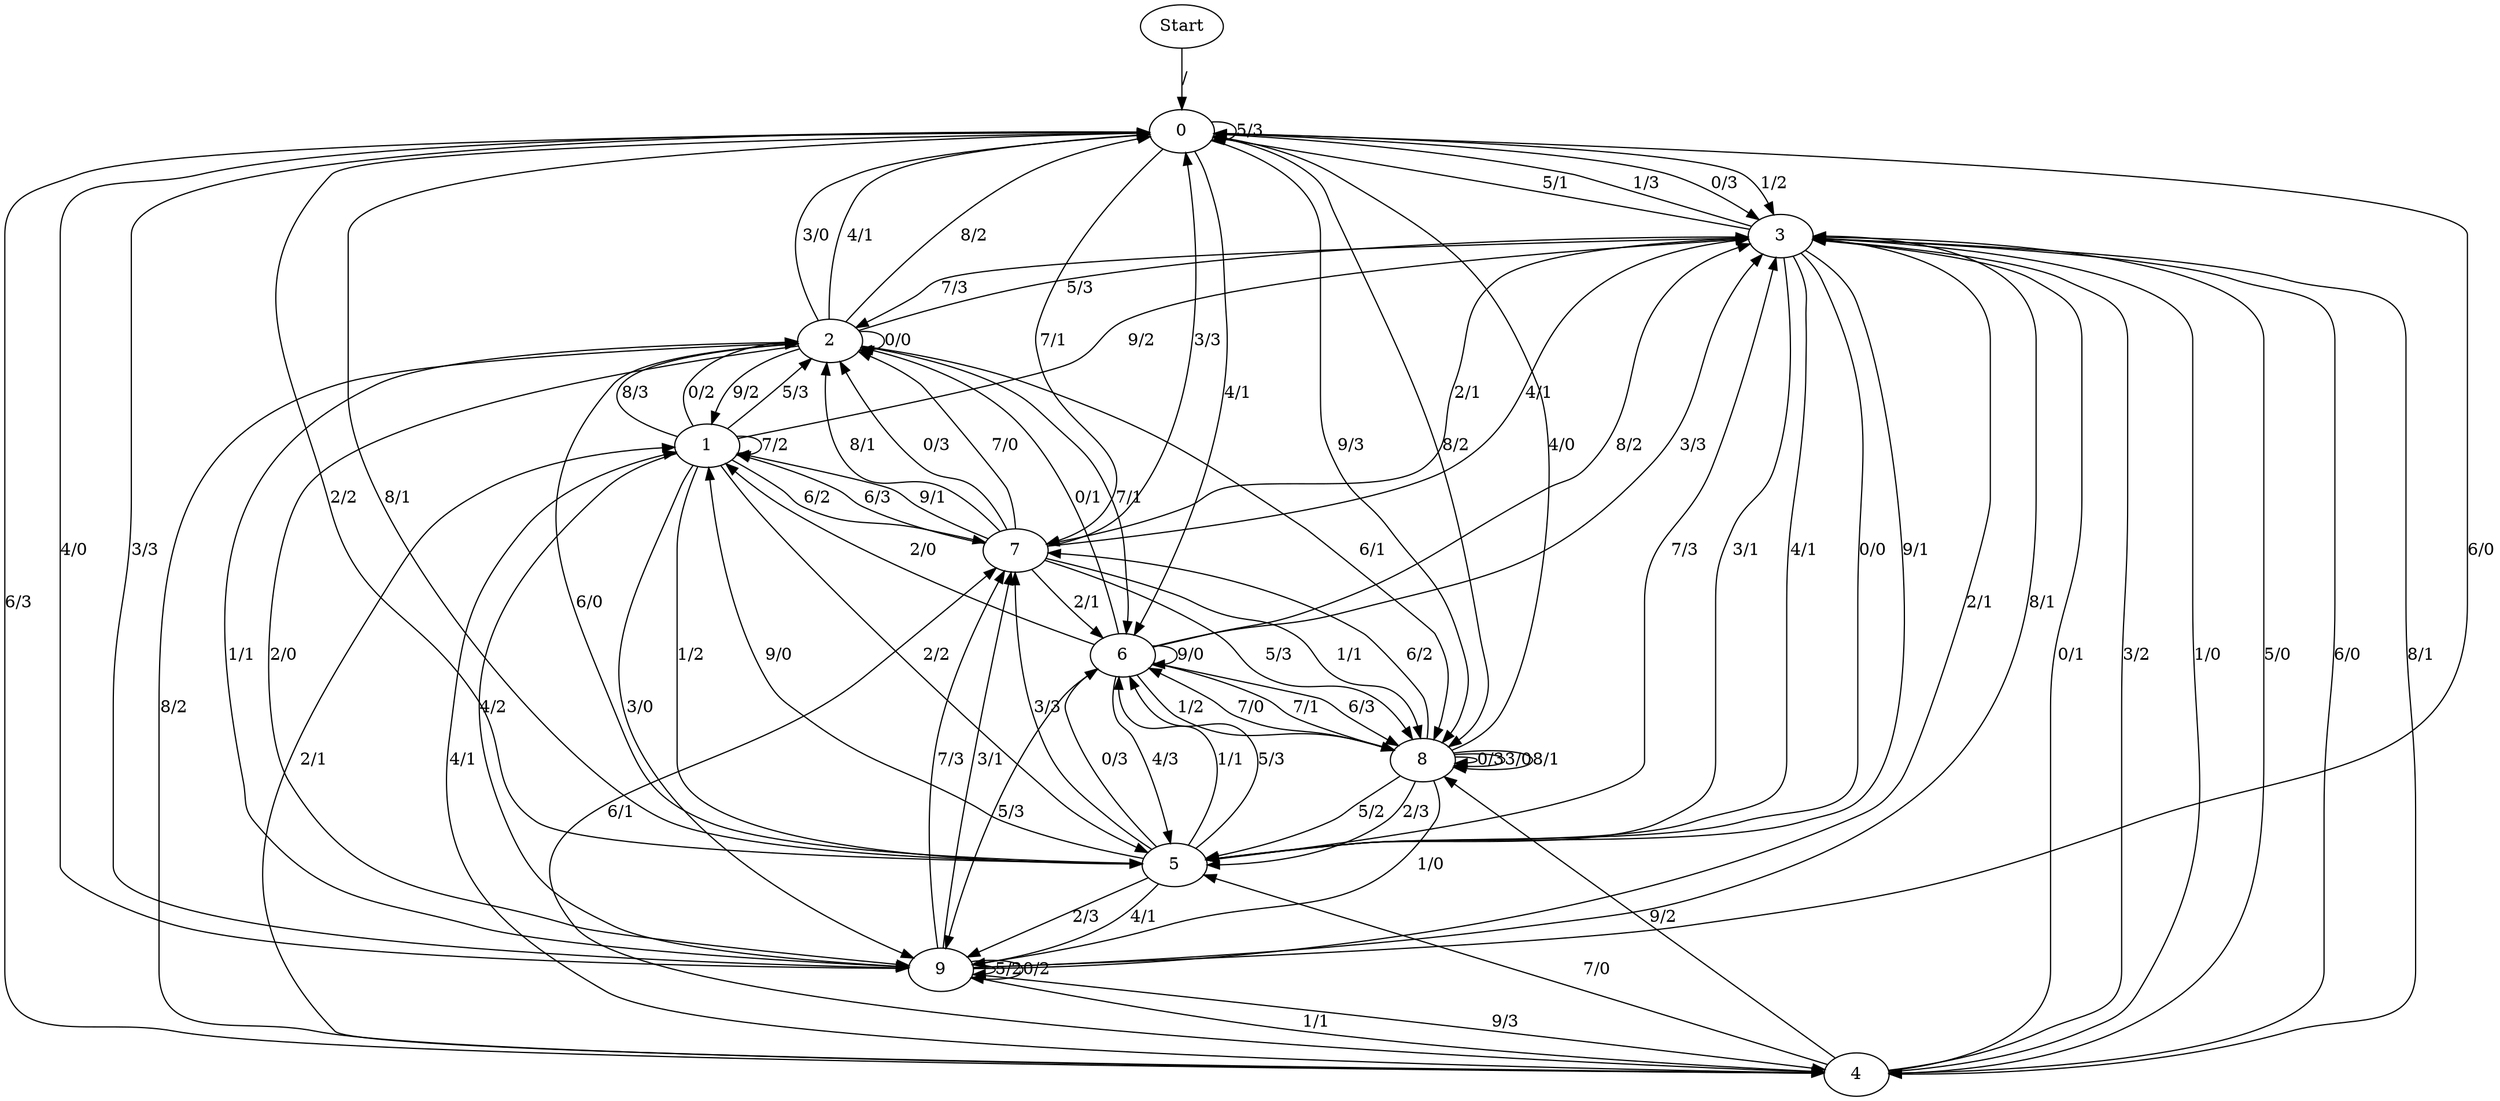 digraph {
	Start -> 0 [label="/"]
	0 -> 3 [label="0/3"]
	0 -> 0 [label="5/3"]
	0 -> 9 [label="3/3"]
	0 -> 5 [label="2/2"]
	0 -> 7 [label="7/1"]
	0 -> 8 [label="9/3"]
	0 -> 4 [label="6/3"]
	0 -> 3 [label="1/2"]
	0 -> 8 [label="8/2"]
	0 -> 6 [label="4/1"]
	4 -> 5 [label="7/0"]
	4 -> 3 [label="0/1"]
	4 -> 3 [label="3/2"]
	4 -> 3 [label="1/0"]
	4 -> 3 [label="5/0"]
	4 -> 8 [label="9/2"]
	4 -> 7 [label="6/1"]
	4 -> 2 [label="8/2"]
	4 -> 1 [label="2/1"]
	4 -> 1 [label="4/1"]
	3 -> 4 [label="6/0"]
	3 -> 7 [label="2/1"]
	3 -> 5 [label="3/1"]
	3 -> 4 [label="8/1"]
	3 -> 5 [label="4/1"]
	3 -> 2 [label="7/3"]
	3 -> 5 [label="0/0"]
	3 -> 0 [label="5/1"]
	3 -> 5 [label="9/1"]
	3 -> 0 [label="1/3"]
	5 -> 6 [label="1/1"]
	5 -> 6 [label="5/3"]
	5 -> 3 [label="7/3"]
	5 -> 7 [label="3/3"]
	5 -> 9 [label="2/3"]
	5 -> 2 [label="6/0"]
	5 -> 6 [label="0/3"]
	5 -> 0 [label="8/1"]
	5 -> 9 [label="4/1"]
	5 -> 1 [label="9/0"]
	7 -> 2 [label="7/0"]
	7 -> 0 [label="3/3"]
	7 -> 8 [label="5/3"]
	7 -> 8 [label="1/1"]
	7 -> 3 [label="4/1"]
	7 -> 1 [label="6/3"]
	7 -> 2 [label="8/1"]
	7 -> 6 [label="2/1"]
	7 -> 1 [label="9/1"]
	7 -> 2 [label="0/3"]
	8 -> 5 [label="5/2"]
	8 -> 8 [label="0/3"]
	8 -> 8 [label="3/0"]
	8 -> 9 [label="1/0"]
	8 -> 0 [label="4/0"]
	8 -> 6 [label="7/0"]
	8 -> 7 [label="6/2"]
	8 -> 5 [label="2/3"]
	8 -> 8 [label="8/1"]
	6 -> 1 [label="2/0"]
	6 -> 8 [label="7/1"]
	6 -> 6 [label="9/0"]
	6 -> 9 [label="5/3"]
	6 -> 8 [label="6/3"]
	6 -> 3 [label="8/2"]
	6 -> 8 [label="1/2"]
	6 -> 2 [label="0/1"]
	6 -> 3 [label="3/3"]
	6 -> 5 [label="4/3"]
	2 -> 8 [label="6/1"]
	2 -> 6 [label="7/1"]
	2 -> 1 [label="9/2"]
	2 -> 9 [label="1/1"]
	2 -> 0 [label="4/1"]
	2 -> 0 [label="8/2"]
	2 -> 0 [label="3/0"]
	2 -> 2 [label="0/0"]
	2 -> 9 [label="2/0"]
	2 -> 3 [label="5/3"]
	1 -> 2 [label="5/3"]
	1 -> 9 [label="4/2"]
	1 -> 7 [label="6/2"]
	1 -> 3 [label="9/2"]
	1 -> 2 [label="8/3"]
	1 -> 5 [label="1/2"]
	1 -> 1 [label="7/2"]
	1 -> 9 [label="3/0"]
	1 -> 5 [label="2/2"]
	1 -> 2 [label="0/2"]
	9 -> 0 [label="6/0"]
	9 -> 3 [label="2/1"]
	9 -> 7 [label="3/1"]
	9 -> 4 [label="9/3"]
	9 -> 4 [label="1/1"]
	9 -> 9 [label="5/2"]
	9 -> 0 [label="4/0"]
	9 -> 7 [label="7/3"]
	9 -> 9 [label="0/2"]
	9 -> 3 [label="8/1"]
}